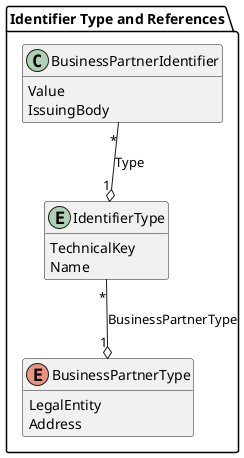 @startuml identifier-type

package "Identifier Type and References" {

  class BusinessPartnerIdentifier {
    Value
    IssuingBody
  }

  entity IdentifierType {
    TechnicalKey
    Name
    ' Abbreviation
    ' TransliteratedName
    ' TransliteratedAbbreviation
  }

  enum BusinessPartnerType {
    LegalEntity
    Address
  }

  ' not standardized yet
  ' class IdentifierTypeDetail {
  '   Mandatory
  ' }

  ' not standardized yet
  ' enum Country {
  '   DE
  '   FR
  '   US
  '   ...
  ' }

  IdentifierType "*" -d-o "1" BusinessPartnerType : BusinessPartnerType

  BusinessPartnerIdentifier "*" -d-o "1" IdentifierType : Type

  ' not standardized yet
  ' IdentifierType "1" *-d-> "*" IdentifierTypeDetail : Details
  ' IdentifierTypeDetail "*" -r-o "1" Country : Country
}

hide methods
@enduml